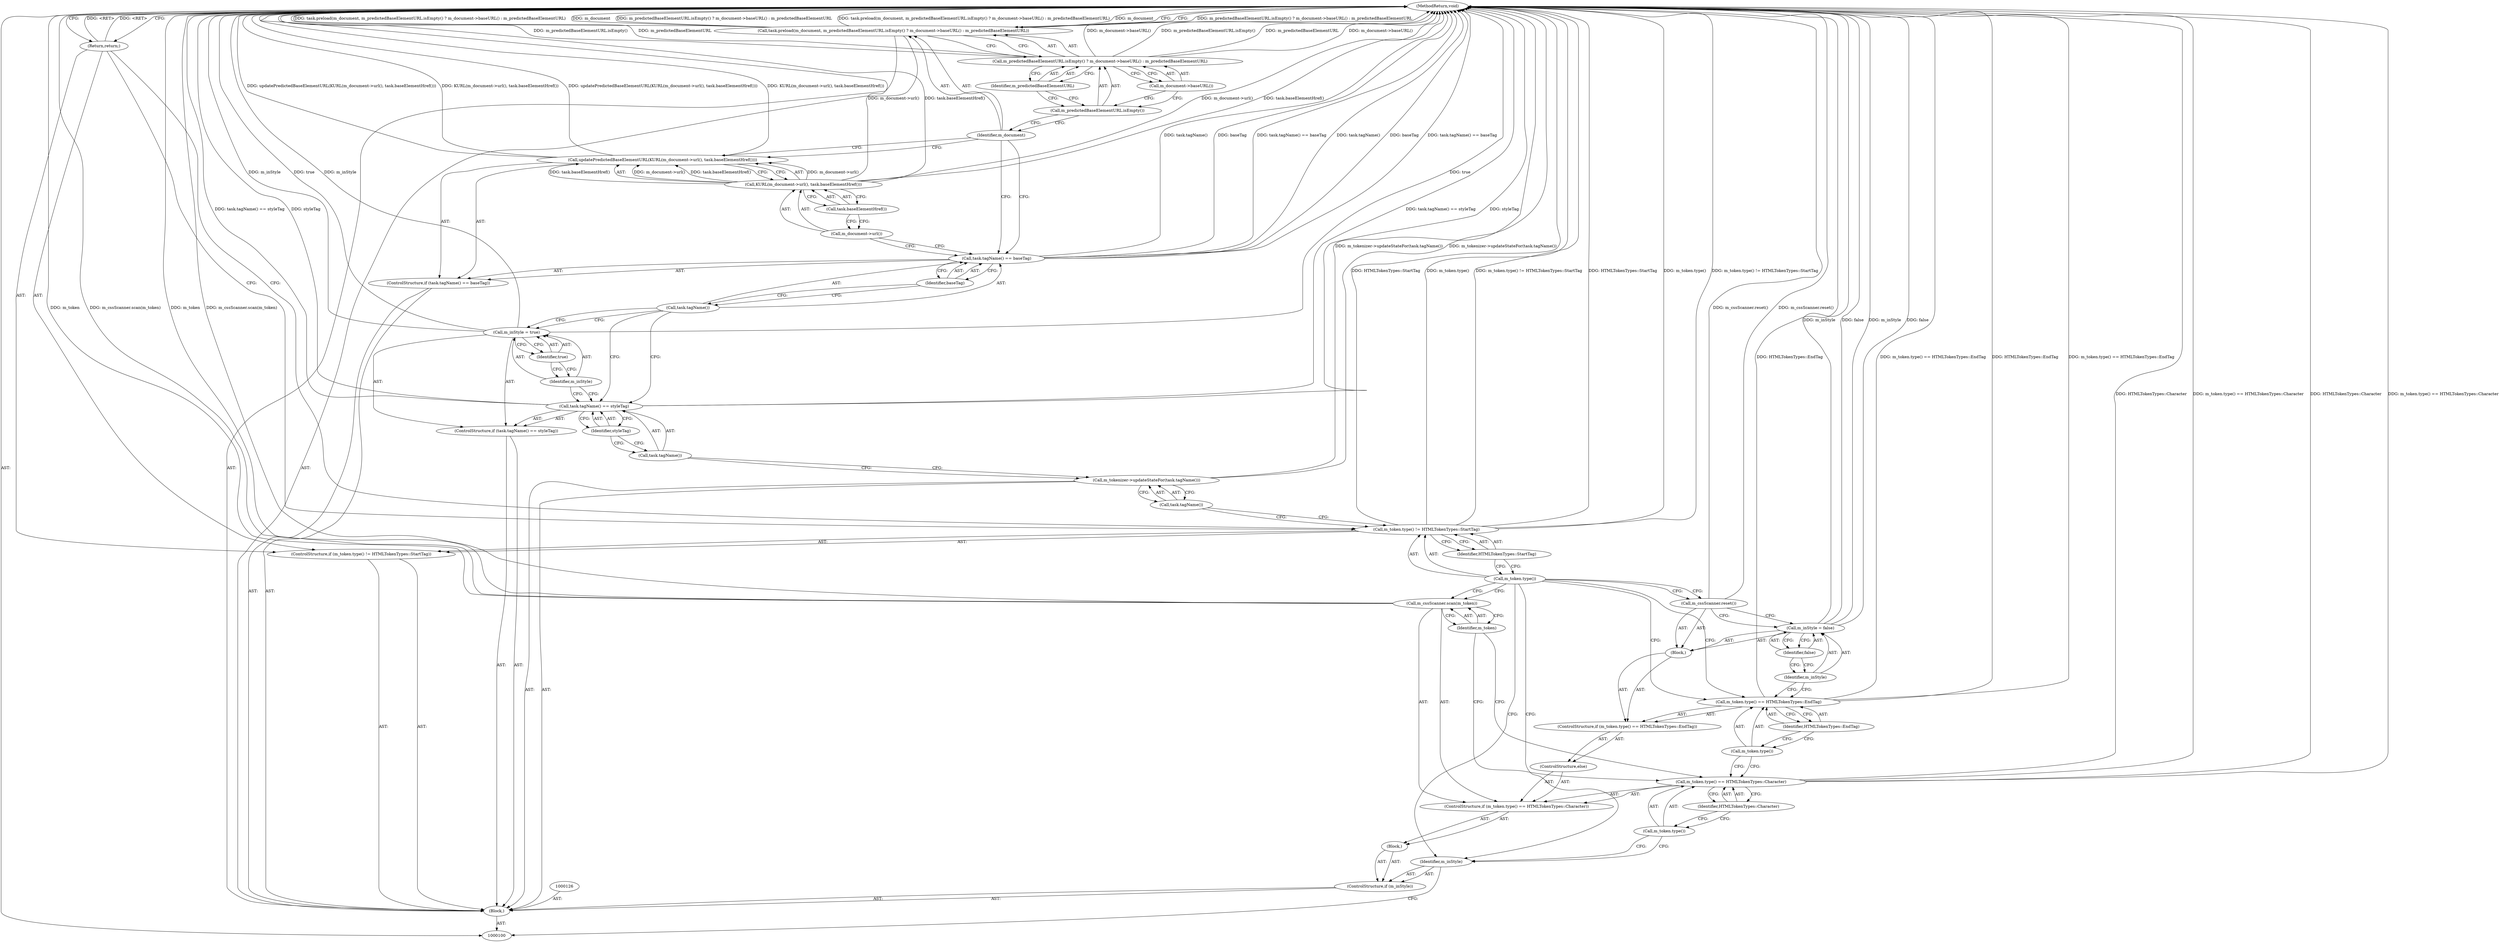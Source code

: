 digraph "1_Chrome_b82e700d70fd2309708673196eb60e1266721e2f_0" {
"1000150" [label="(MethodReturn,void)"];
"1000124" [label="(Identifier,HTMLTokenTypes::StartTag)"];
"1000121" [label="(ControlStructure,if (m_token.type() != HTMLTokenTypes::StartTag))"];
"1000122" [label="(Call,m_token.type() != HTMLTokenTypes::StartTag)"];
"1000123" [label="(Call,m_token.type())"];
"1000125" [label="(Return,return;)"];
"1000128" [label="(Call,task.tagName())"];
"1000127" [label="(Call,m_tokenizer->updateStateFor(task.tagName()))"];
"1000132" [label="(Identifier,styleTag)"];
"1000129" [label="(ControlStructure,if (task.tagName() == styleTag))"];
"1000130" [label="(Call,task.tagName() == styleTag)"];
"1000131" [label="(Call,task.tagName())"];
"1000135" [label="(Identifier,true)"];
"1000133" [label="(Call,m_inStyle = true)"];
"1000134" [label="(Identifier,m_inStyle)"];
"1000101" [label="(Block,)"];
"1000139" [label="(Identifier,baseTag)"];
"1000136" [label="(ControlStructure,if (task.tagName() == baseTag))"];
"1000137" [label="(Call,task.tagName() == baseTag)"];
"1000138" [label="(Call,task.tagName())"];
"1000141" [label="(Call,KURL(m_document->url(), task.baseElementHref()))"];
"1000142" [label="(Call,m_document->url())"];
"1000143" [label="(Call,task.baseElementHref())"];
"1000140" [label="(Call,updatePredictedBaseElementURL(KURL(m_document->url(), task.baseElementHref())))"];
"1000145" [label="(Identifier,m_document)"];
"1000146" [label="(Call,m_predictedBaseElementURL.isEmpty() ? m_document->baseURL() : m_predictedBaseElementURL)"];
"1000147" [label="(Call,m_predictedBaseElementURL.isEmpty())"];
"1000144" [label="(Call,task.preload(m_document, m_predictedBaseElementURL.isEmpty() ? m_document->baseURL() : m_predictedBaseElementURL))"];
"1000148" [label="(Call,m_document->baseURL())"];
"1000149" [label="(Identifier,m_predictedBaseElementURL)"];
"1000104" [label="(Block,)"];
"1000102" [label="(ControlStructure,if (m_inStyle))"];
"1000103" [label="(Identifier,m_inStyle)"];
"1000106" [label="(Call,m_token.type() == HTMLTokenTypes::Character)"];
"1000107" [label="(Call,m_token.type())"];
"1000108" [label="(Identifier,HTMLTokenTypes::Character)"];
"1000105" [label="(ControlStructure,if (m_token.type() == HTMLTokenTypes::Character))"];
"1000109" [label="(Call,m_cssScanner.scan(m_token))"];
"1000110" [label="(Identifier,m_token)"];
"1000112" [label="(ControlStructure,if (m_token.type() == HTMLTokenTypes::EndTag))"];
"1000113" [label="(Call,m_token.type() == HTMLTokenTypes::EndTag)"];
"1000114" [label="(Call,m_token.type())"];
"1000115" [label="(Identifier,HTMLTokenTypes::EndTag)"];
"1000116" [label="(Block,)"];
"1000111" [label="(ControlStructure,else)"];
"1000117" [label="(Call,m_inStyle = false)"];
"1000118" [label="(Identifier,m_inStyle)"];
"1000119" [label="(Identifier,false)"];
"1000120" [label="(Call,m_cssScanner.reset())"];
"1000150" -> "1000100"  [label="AST: "];
"1000150" -> "1000125"  [label="CFG: "];
"1000150" -> "1000144"  [label="CFG: "];
"1000125" -> "1000150"  [label="DDG: <RET>"];
"1000130" -> "1000150"  [label="DDG: task.tagName() == styleTag"];
"1000130" -> "1000150"  [label="DDG: styleTag"];
"1000141" -> "1000150"  [label="DDG: m_document->url()"];
"1000141" -> "1000150"  [label="DDG: task.baseElementHref()"];
"1000106" -> "1000150"  [label="DDG: HTMLTokenTypes::Character"];
"1000106" -> "1000150"  [label="DDG: m_token.type() == HTMLTokenTypes::Character"];
"1000140" -> "1000150"  [label="DDG: updatePredictedBaseElementURL(KURL(m_document->url(), task.baseElementHref()))"];
"1000140" -> "1000150"  [label="DDG: KURL(m_document->url(), task.baseElementHref())"];
"1000113" -> "1000150"  [label="DDG: HTMLTokenTypes::EndTag"];
"1000113" -> "1000150"  [label="DDG: m_token.type() == HTMLTokenTypes::EndTag"];
"1000127" -> "1000150"  [label="DDG: m_tokenizer->updateStateFor(task.tagName())"];
"1000117" -> "1000150"  [label="DDG: m_inStyle"];
"1000117" -> "1000150"  [label="DDG: false"];
"1000137" -> "1000150"  [label="DDG: task.tagName()"];
"1000137" -> "1000150"  [label="DDG: baseTag"];
"1000137" -> "1000150"  [label="DDG: task.tagName() == baseTag"];
"1000144" -> "1000150"  [label="DDG: m_predictedBaseElementURL.isEmpty() ? m_document->baseURL() : m_predictedBaseElementURL"];
"1000144" -> "1000150"  [label="DDG: task.preload(m_document, m_predictedBaseElementURL.isEmpty() ? m_document->baseURL() : m_predictedBaseElementURL)"];
"1000144" -> "1000150"  [label="DDG: m_document"];
"1000146" -> "1000150"  [label="DDG: m_predictedBaseElementURL.isEmpty()"];
"1000146" -> "1000150"  [label="DDG: m_predictedBaseElementURL"];
"1000146" -> "1000150"  [label="DDG: m_document->baseURL()"];
"1000122" -> "1000150"  [label="DDG: HTMLTokenTypes::StartTag"];
"1000122" -> "1000150"  [label="DDG: m_token.type()"];
"1000122" -> "1000150"  [label="DDG: m_token.type() != HTMLTokenTypes::StartTag"];
"1000133" -> "1000150"  [label="DDG: m_inStyle"];
"1000133" -> "1000150"  [label="DDG: true"];
"1000109" -> "1000150"  [label="DDG: m_token"];
"1000109" -> "1000150"  [label="DDG: m_cssScanner.scan(m_token)"];
"1000120" -> "1000150"  [label="DDG: m_cssScanner.reset()"];
"1000124" -> "1000122"  [label="AST: "];
"1000124" -> "1000123"  [label="CFG: "];
"1000122" -> "1000124"  [label="CFG: "];
"1000121" -> "1000101"  [label="AST: "];
"1000122" -> "1000121"  [label="AST: "];
"1000125" -> "1000121"  [label="AST: "];
"1000122" -> "1000121"  [label="AST: "];
"1000122" -> "1000124"  [label="CFG: "];
"1000123" -> "1000122"  [label="AST: "];
"1000124" -> "1000122"  [label="AST: "];
"1000125" -> "1000122"  [label="CFG: "];
"1000128" -> "1000122"  [label="CFG: "];
"1000122" -> "1000150"  [label="DDG: HTMLTokenTypes::StartTag"];
"1000122" -> "1000150"  [label="DDG: m_token.type()"];
"1000122" -> "1000150"  [label="DDG: m_token.type() != HTMLTokenTypes::StartTag"];
"1000123" -> "1000122"  [label="AST: "];
"1000123" -> "1000109"  [label="CFG: "];
"1000123" -> "1000120"  [label="CFG: "];
"1000123" -> "1000113"  [label="CFG: "];
"1000123" -> "1000103"  [label="CFG: "];
"1000124" -> "1000123"  [label="CFG: "];
"1000125" -> "1000121"  [label="AST: "];
"1000125" -> "1000122"  [label="CFG: "];
"1000150" -> "1000125"  [label="CFG: "];
"1000125" -> "1000150"  [label="DDG: <RET>"];
"1000128" -> "1000127"  [label="AST: "];
"1000128" -> "1000122"  [label="CFG: "];
"1000127" -> "1000128"  [label="CFG: "];
"1000127" -> "1000101"  [label="AST: "];
"1000127" -> "1000128"  [label="CFG: "];
"1000128" -> "1000127"  [label="AST: "];
"1000131" -> "1000127"  [label="CFG: "];
"1000127" -> "1000150"  [label="DDG: m_tokenizer->updateStateFor(task.tagName())"];
"1000132" -> "1000130"  [label="AST: "];
"1000132" -> "1000131"  [label="CFG: "];
"1000130" -> "1000132"  [label="CFG: "];
"1000129" -> "1000101"  [label="AST: "];
"1000130" -> "1000129"  [label="AST: "];
"1000133" -> "1000129"  [label="AST: "];
"1000130" -> "1000129"  [label="AST: "];
"1000130" -> "1000132"  [label="CFG: "];
"1000131" -> "1000130"  [label="AST: "];
"1000132" -> "1000130"  [label="AST: "];
"1000134" -> "1000130"  [label="CFG: "];
"1000138" -> "1000130"  [label="CFG: "];
"1000130" -> "1000150"  [label="DDG: task.tagName() == styleTag"];
"1000130" -> "1000150"  [label="DDG: styleTag"];
"1000131" -> "1000130"  [label="AST: "];
"1000131" -> "1000127"  [label="CFG: "];
"1000132" -> "1000131"  [label="CFG: "];
"1000135" -> "1000133"  [label="AST: "];
"1000135" -> "1000134"  [label="CFG: "];
"1000133" -> "1000135"  [label="CFG: "];
"1000133" -> "1000129"  [label="AST: "];
"1000133" -> "1000135"  [label="CFG: "];
"1000134" -> "1000133"  [label="AST: "];
"1000135" -> "1000133"  [label="AST: "];
"1000138" -> "1000133"  [label="CFG: "];
"1000133" -> "1000150"  [label="DDG: m_inStyle"];
"1000133" -> "1000150"  [label="DDG: true"];
"1000134" -> "1000133"  [label="AST: "];
"1000134" -> "1000130"  [label="CFG: "];
"1000135" -> "1000134"  [label="CFG: "];
"1000101" -> "1000100"  [label="AST: "];
"1000102" -> "1000101"  [label="AST: "];
"1000121" -> "1000101"  [label="AST: "];
"1000126" -> "1000101"  [label="AST: "];
"1000127" -> "1000101"  [label="AST: "];
"1000129" -> "1000101"  [label="AST: "];
"1000136" -> "1000101"  [label="AST: "];
"1000144" -> "1000101"  [label="AST: "];
"1000139" -> "1000137"  [label="AST: "];
"1000139" -> "1000138"  [label="CFG: "];
"1000137" -> "1000139"  [label="CFG: "];
"1000136" -> "1000101"  [label="AST: "];
"1000137" -> "1000136"  [label="AST: "];
"1000140" -> "1000136"  [label="AST: "];
"1000137" -> "1000136"  [label="AST: "];
"1000137" -> "1000139"  [label="CFG: "];
"1000138" -> "1000137"  [label="AST: "];
"1000139" -> "1000137"  [label="AST: "];
"1000142" -> "1000137"  [label="CFG: "];
"1000145" -> "1000137"  [label="CFG: "];
"1000137" -> "1000150"  [label="DDG: task.tagName()"];
"1000137" -> "1000150"  [label="DDG: baseTag"];
"1000137" -> "1000150"  [label="DDG: task.tagName() == baseTag"];
"1000138" -> "1000137"  [label="AST: "];
"1000138" -> "1000133"  [label="CFG: "];
"1000138" -> "1000130"  [label="CFG: "];
"1000139" -> "1000138"  [label="CFG: "];
"1000141" -> "1000140"  [label="AST: "];
"1000141" -> "1000143"  [label="CFG: "];
"1000142" -> "1000141"  [label="AST: "];
"1000143" -> "1000141"  [label="AST: "];
"1000140" -> "1000141"  [label="CFG: "];
"1000141" -> "1000150"  [label="DDG: m_document->url()"];
"1000141" -> "1000150"  [label="DDG: task.baseElementHref()"];
"1000141" -> "1000140"  [label="DDG: m_document->url()"];
"1000141" -> "1000140"  [label="DDG: task.baseElementHref()"];
"1000142" -> "1000141"  [label="AST: "];
"1000142" -> "1000137"  [label="CFG: "];
"1000143" -> "1000142"  [label="CFG: "];
"1000143" -> "1000141"  [label="AST: "];
"1000143" -> "1000142"  [label="CFG: "];
"1000141" -> "1000143"  [label="CFG: "];
"1000140" -> "1000136"  [label="AST: "];
"1000140" -> "1000141"  [label="CFG: "];
"1000141" -> "1000140"  [label="AST: "];
"1000145" -> "1000140"  [label="CFG: "];
"1000140" -> "1000150"  [label="DDG: updatePredictedBaseElementURL(KURL(m_document->url(), task.baseElementHref()))"];
"1000140" -> "1000150"  [label="DDG: KURL(m_document->url(), task.baseElementHref())"];
"1000141" -> "1000140"  [label="DDG: m_document->url()"];
"1000141" -> "1000140"  [label="DDG: task.baseElementHref()"];
"1000145" -> "1000144"  [label="AST: "];
"1000145" -> "1000140"  [label="CFG: "];
"1000145" -> "1000137"  [label="CFG: "];
"1000147" -> "1000145"  [label="CFG: "];
"1000146" -> "1000144"  [label="AST: "];
"1000146" -> "1000148"  [label="CFG: "];
"1000146" -> "1000149"  [label="CFG: "];
"1000147" -> "1000146"  [label="AST: "];
"1000148" -> "1000146"  [label="AST: "];
"1000149" -> "1000146"  [label="AST: "];
"1000144" -> "1000146"  [label="CFG: "];
"1000146" -> "1000150"  [label="DDG: m_predictedBaseElementURL.isEmpty()"];
"1000146" -> "1000150"  [label="DDG: m_predictedBaseElementURL"];
"1000146" -> "1000150"  [label="DDG: m_document->baseURL()"];
"1000147" -> "1000146"  [label="AST: "];
"1000147" -> "1000145"  [label="CFG: "];
"1000148" -> "1000147"  [label="CFG: "];
"1000149" -> "1000147"  [label="CFG: "];
"1000144" -> "1000101"  [label="AST: "];
"1000144" -> "1000146"  [label="CFG: "];
"1000145" -> "1000144"  [label="AST: "];
"1000146" -> "1000144"  [label="AST: "];
"1000150" -> "1000144"  [label="CFG: "];
"1000144" -> "1000150"  [label="DDG: m_predictedBaseElementURL.isEmpty() ? m_document->baseURL() : m_predictedBaseElementURL"];
"1000144" -> "1000150"  [label="DDG: task.preload(m_document, m_predictedBaseElementURL.isEmpty() ? m_document->baseURL() : m_predictedBaseElementURL)"];
"1000144" -> "1000150"  [label="DDG: m_document"];
"1000148" -> "1000146"  [label="AST: "];
"1000148" -> "1000147"  [label="CFG: "];
"1000146" -> "1000148"  [label="CFG: "];
"1000149" -> "1000146"  [label="AST: "];
"1000149" -> "1000147"  [label="CFG: "];
"1000146" -> "1000149"  [label="CFG: "];
"1000104" -> "1000102"  [label="AST: "];
"1000105" -> "1000104"  [label="AST: "];
"1000102" -> "1000101"  [label="AST: "];
"1000103" -> "1000102"  [label="AST: "];
"1000104" -> "1000102"  [label="AST: "];
"1000103" -> "1000102"  [label="AST: "];
"1000103" -> "1000100"  [label="CFG: "];
"1000107" -> "1000103"  [label="CFG: "];
"1000123" -> "1000103"  [label="CFG: "];
"1000106" -> "1000105"  [label="AST: "];
"1000106" -> "1000108"  [label="CFG: "];
"1000107" -> "1000106"  [label="AST: "];
"1000108" -> "1000106"  [label="AST: "];
"1000110" -> "1000106"  [label="CFG: "];
"1000114" -> "1000106"  [label="CFG: "];
"1000106" -> "1000150"  [label="DDG: HTMLTokenTypes::Character"];
"1000106" -> "1000150"  [label="DDG: m_token.type() == HTMLTokenTypes::Character"];
"1000107" -> "1000106"  [label="AST: "];
"1000107" -> "1000103"  [label="CFG: "];
"1000108" -> "1000107"  [label="CFG: "];
"1000108" -> "1000106"  [label="AST: "];
"1000108" -> "1000107"  [label="CFG: "];
"1000106" -> "1000108"  [label="CFG: "];
"1000105" -> "1000104"  [label="AST: "];
"1000106" -> "1000105"  [label="AST: "];
"1000109" -> "1000105"  [label="AST: "];
"1000111" -> "1000105"  [label="AST: "];
"1000109" -> "1000105"  [label="AST: "];
"1000109" -> "1000110"  [label="CFG: "];
"1000110" -> "1000109"  [label="AST: "];
"1000123" -> "1000109"  [label="CFG: "];
"1000109" -> "1000150"  [label="DDG: m_token"];
"1000109" -> "1000150"  [label="DDG: m_cssScanner.scan(m_token)"];
"1000110" -> "1000109"  [label="AST: "];
"1000110" -> "1000106"  [label="CFG: "];
"1000109" -> "1000110"  [label="CFG: "];
"1000112" -> "1000111"  [label="AST: "];
"1000113" -> "1000112"  [label="AST: "];
"1000116" -> "1000112"  [label="AST: "];
"1000113" -> "1000112"  [label="AST: "];
"1000113" -> "1000115"  [label="CFG: "];
"1000114" -> "1000113"  [label="AST: "];
"1000115" -> "1000113"  [label="AST: "];
"1000118" -> "1000113"  [label="CFG: "];
"1000123" -> "1000113"  [label="CFG: "];
"1000113" -> "1000150"  [label="DDG: HTMLTokenTypes::EndTag"];
"1000113" -> "1000150"  [label="DDG: m_token.type() == HTMLTokenTypes::EndTag"];
"1000114" -> "1000113"  [label="AST: "];
"1000114" -> "1000106"  [label="CFG: "];
"1000115" -> "1000114"  [label="CFG: "];
"1000115" -> "1000113"  [label="AST: "];
"1000115" -> "1000114"  [label="CFG: "];
"1000113" -> "1000115"  [label="CFG: "];
"1000116" -> "1000112"  [label="AST: "];
"1000117" -> "1000116"  [label="AST: "];
"1000120" -> "1000116"  [label="AST: "];
"1000111" -> "1000105"  [label="AST: "];
"1000112" -> "1000111"  [label="AST: "];
"1000117" -> "1000116"  [label="AST: "];
"1000117" -> "1000119"  [label="CFG: "];
"1000118" -> "1000117"  [label="AST: "];
"1000119" -> "1000117"  [label="AST: "];
"1000120" -> "1000117"  [label="CFG: "];
"1000117" -> "1000150"  [label="DDG: m_inStyle"];
"1000117" -> "1000150"  [label="DDG: false"];
"1000118" -> "1000117"  [label="AST: "];
"1000118" -> "1000113"  [label="CFG: "];
"1000119" -> "1000118"  [label="CFG: "];
"1000119" -> "1000117"  [label="AST: "];
"1000119" -> "1000118"  [label="CFG: "];
"1000117" -> "1000119"  [label="CFG: "];
"1000120" -> "1000116"  [label="AST: "];
"1000120" -> "1000117"  [label="CFG: "];
"1000123" -> "1000120"  [label="CFG: "];
"1000120" -> "1000150"  [label="DDG: m_cssScanner.reset()"];
}

